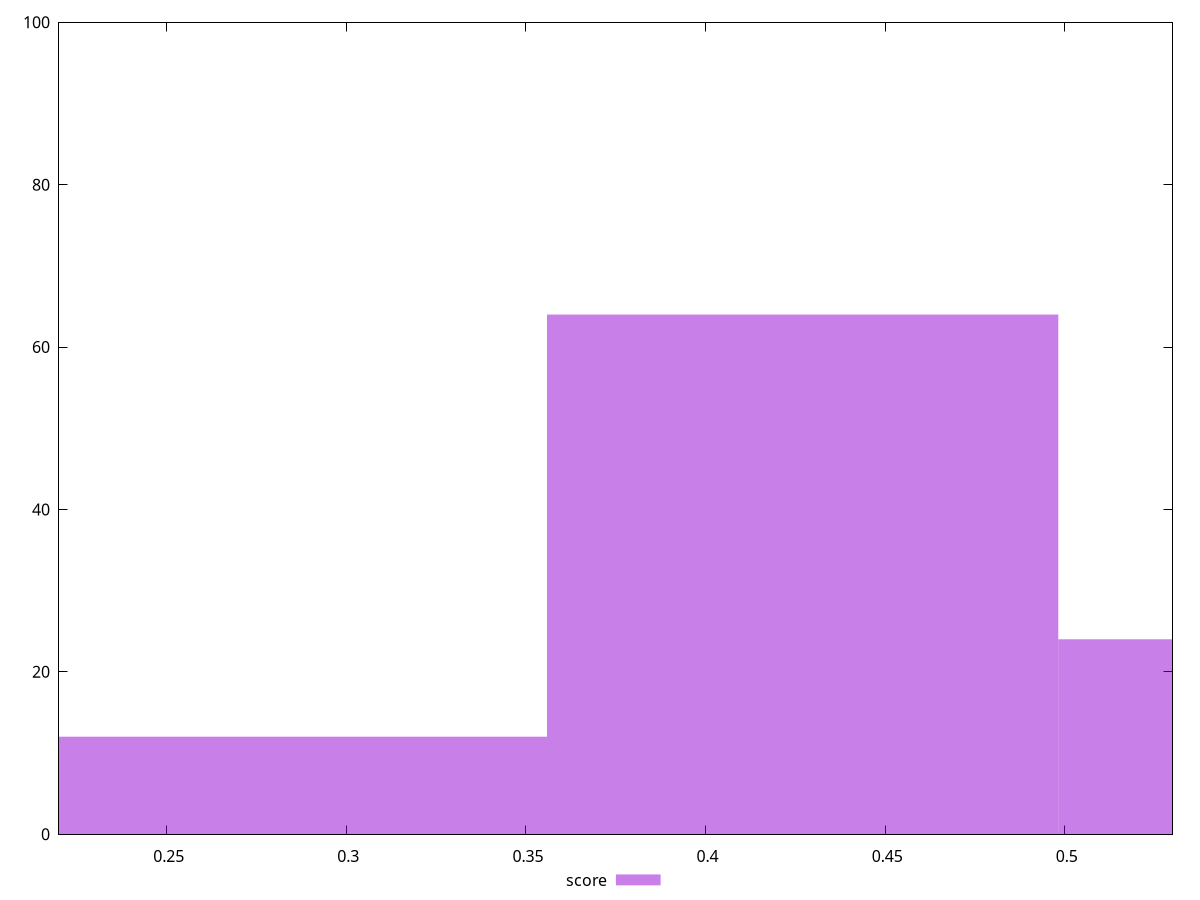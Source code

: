 reset

$score <<EOF
0.2846874292657081 12
0.42703114389856217 64
0.5693748585314162 24
EOF

set key outside below
set boxwidth 0.14234371463285406
set xrange [0.22:0.53]
set yrange [0:100]
set trange [0:100]
set style fill transparent solid 0.5 noborder
set terminal svg size 640, 490 enhanced background rgb 'white'
set output "report_00015_2021-02-09T16-11-33.973Z/first-cpu-idle/samples/pages+cached+noadtech/score/histogram.svg"

plot $score title "score" with boxes

reset
